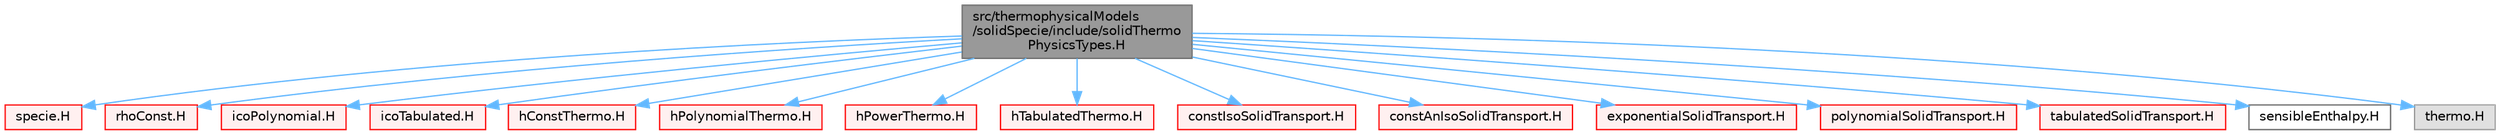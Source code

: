 digraph "src/thermophysicalModels/solidSpecie/include/solidThermoPhysicsTypes.H"
{
 // LATEX_PDF_SIZE
  bgcolor="transparent";
  edge [fontname=Helvetica,fontsize=10,labelfontname=Helvetica,labelfontsize=10];
  node [fontname=Helvetica,fontsize=10,shape=box,height=0.2,width=0.4];
  Node1 [id="Node000001",label="src/thermophysicalModels\l/solidSpecie/include/solidThermo\lPhysicsTypes.H",height=0.2,width=0.4,color="gray40", fillcolor="grey60", style="filled", fontcolor="black",tooltip="Type definitions for solid-thermo-physics models."];
  Node1 -> Node2 [id="edge1_Node000001_Node000002",color="steelblue1",style="solid",tooltip=" "];
  Node2 [id="Node000002",label="specie.H",height=0.2,width=0.4,color="red", fillcolor="#FFF0F0", style="filled",URL="$specie_8H.html",tooltip=" "];
  Node1 -> Node136 [id="edge2_Node000001_Node000136",color="steelblue1",style="solid",tooltip=" "];
  Node136 [id="Node000136",label="rhoConst.H",height=0.2,width=0.4,color="red", fillcolor="#FFF0F0", style="filled",URL="$rhoConst_8H.html",tooltip=" "];
  Node1 -> Node138 [id="edge3_Node000001_Node000138",color="steelblue1",style="solid",tooltip=" "];
  Node138 [id="Node000138",label="icoPolynomial.H",height=0.2,width=0.4,color="red", fillcolor="#FFF0F0", style="filled",URL="$icoPolynomial_8H.html",tooltip=" "];
  Node1 -> Node145 [id="edge4_Node000001_Node000145",color="steelblue1",style="solid",tooltip=" "];
  Node145 [id="Node000145",label="icoTabulated.H",height=0.2,width=0.4,color="red", fillcolor="#FFF0F0", style="filled",URL="$icoTabulated_8H.html",tooltip=" "];
  Node1 -> Node148 [id="edge5_Node000001_Node000148",color="steelblue1",style="solid",tooltip=" "];
  Node148 [id="Node000148",label="hConstThermo.H",height=0.2,width=0.4,color="red", fillcolor="#FFF0F0", style="filled",URL="$hConstThermo_8H.html",tooltip=" "];
  Node1 -> Node151 [id="edge6_Node000001_Node000151",color="steelblue1",style="solid",tooltip=" "];
  Node151 [id="Node000151",label="hPolynomialThermo.H",height=0.2,width=0.4,color="red", fillcolor="#FFF0F0", style="filled",URL="$hPolynomialThermo_8H.html",tooltip=" "];
  Node1 -> Node153 [id="edge7_Node000001_Node000153",color="steelblue1",style="solid",tooltip=" "];
  Node153 [id="Node000153",label="hPowerThermo.H",height=0.2,width=0.4,color="red", fillcolor="#FFF0F0", style="filled",URL="$hPowerThermo_8H.html",tooltip=" "];
  Node1 -> Node154 [id="edge8_Node000001_Node000154",color="steelblue1",style="solid",tooltip=" "];
  Node154 [id="Node000154",label="hTabulatedThermo.H",height=0.2,width=0.4,color="red", fillcolor="#FFF0F0", style="filled",URL="$hTabulatedThermo_8H.html",tooltip=" "];
  Node1 -> Node157 [id="edge9_Node000001_Node000157",color="steelblue1",style="solid",tooltip=" "];
  Node157 [id="Node000157",label="constIsoSolidTransport.H",height=0.2,width=0.4,color="red", fillcolor="#FFF0F0", style="filled",URL="$constIsoSolidTransport_8H.html",tooltip=" "];
  Node1 -> Node162 [id="edge10_Node000001_Node000162",color="steelblue1",style="solid",tooltip=" "];
  Node162 [id="Node000162",label="constAnIsoSolidTransport.H",height=0.2,width=0.4,color="red", fillcolor="#FFF0F0", style="filled",URL="$constAnIsoSolidTransport_8H.html",tooltip=" "];
  Node1 -> Node164 [id="edge11_Node000001_Node000164",color="steelblue1",style="solid",tooltip=" "];
  Node164 [id="Node000164",label="exponentialSolidTransport.H",height=0.2,width=0.4,color="red", fillcolor="#FFF0F0", style="filled",URL="$exponentialSolidTransport_8H.html",tooltip=" "];
  Node1 -> Node166 [id="edge12_Node000001_Node000166",color="steelblue1",style="solid",tooltip=" "];
  Node166 [id="Node000166",label="polynomialSolidTransport.H",height=0.2,width=0.4,color="red", fillcolor="#FFF0F0", style="filled",URL="$polynomialSolidTransport_8H.html",tooltip=" "];
  Node1 -> Node168 [id="edge13_Node000001_Node000168",color="steelblue1",style="solid",tooltip=" "];
  Node168 [id="Node000168",label="tabulatedSolidTransport.H",height=0.2,width=0.4,color="red", fillcolor="#FFF0F0", style="filled",URL="$tabulatedSolidTransport_8H.html",tooltip=" "];
  Node1 -> Node170 [id="edge14_Node000001_Node000170",color="steelblue1",style="solid",tooltip=" "];
  Node170 [id="Node000170",label="sensibleEnthalpy.H",height=0.2,width=0.4,color="grey40", fillcolor="white", style="filled",URL="$sensibleEnthalpy_8H.html",tooltip=" "];
  Node1 -> Node171 [id="edge15_Node000001_Node000171",color="steelblue1",style="solid",tooltip=" "];
  Node171 [id="Node000171",label="thermo.H",height=0.2,width=0.4,color="grey60", fillcolor="#E0E0E0", style="filled",tooltip=" "];
}
